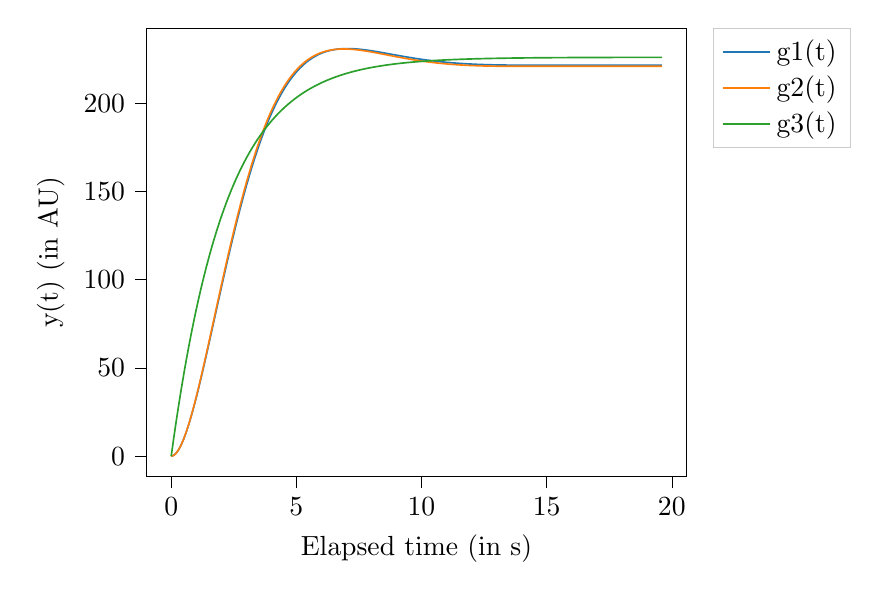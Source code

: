 % This file was created by tikzplotlib v0.9.5.
\begin{tikzpicture}

\definecolor{color0}{rgb}{0.122,0.467,0.706}
\definecolor{color1}{rgb}{1,0.498,0.055}
\definecolor{color2}{rgb}{0.173,0.627,0.173}

\begin{axis}[
legend cell align={left},
legend style={fill opacity=0.8, draw opacity=1, text opacity=1, at={(1.05,1)}, anchor=north west, draw=white!80!black},
tick align=outside,
tick pos=left,
x grid style={white!69.02!black},
xlabel={Elapsed time (in s)},
xmin=-0.98, xmax=20.58,
xtick style={color=black},
y grid style={white!69.02!black},
ylabel={y(t) (in AU)},
ymin=-11.544, ymax=242.43,
ytick style={color=black}
]
\addplot [semithick, color0]
table {%
0 0
0.101 0.445
0.201 1.725
0.302 3.762
0.402 6.482
0.503 9.812
0.603 13.687
0.704 18.044
0.804 22.822
0.905 27.966
1.005 33.423
1.106 39.145
1.206 45.085
1.307 51.2
1.407 57.452
1.508 63.803
1.608 70.22
1.709 76.671
1.809 83.129
1.91 89.567
2.01 95.961
2.111 102.29
2.211 108.535
2.312 114.678
2.412 120.705
2.513 126.602
2.613 132.356
2.714 137.958
2.814 143.399
2.915 148.672
3.015 153.771
3.116 158.691
3.216 163.428
3.317 167.979
3.417 172.344
3.518 176.521
3.618 180.51
3.719 184.312
3.819 187.929
3.92 191.363
4.021 194.615
4.121 197.69
4.222 200.59
4.322 203.32
4.423 205.884
4.523 208.286
4.624 210.531
4.724 212.625
4.825 214.571
4.925 216.376
5.026 218.044
5.126 219.581
5.227 220.993
5.327 222.285
5.428 223.463
5.528 224.531
5.629 225.496
5.729 226.362
5.83 227.134
5.93 227.819
6.031 228.421
6.131 228.944
6.232 229.395
6.332 229.776
6.433 230.094
6.533 230.351
6.634 230.554
6.734 230.704
6.835 230.807
6.935 230.867
7.036 230.886
7.136 230.869
7.237 230.818
7.337 230.736
7.438 230.628
7.538 230.495
7.639 230.34
7.739 230.165
7.84 229.974
7.941 229.768
8.041 229.549
8.142 229.32
8.242 229.082
8.343 228.837
8.443 228.586
8.544 228.331
8.644 228.073
8.745 227.814
8.845 227.554
8.946 227.295
9.046 227.038
9.147 226.783
9.247 226.532
9.348 226.284
9.448 226.041
9.549 225.803
9.649 225.571
9.75 225.345
9.85 225.125
9.951 224.912
10.051 224.705
10.152 224.506
10.252 224.313
10.353 224.129
10.453 223.951
10.554 223.781
10.654 223.619
10.755 223.464
10.855 223.316
10.956 223.175
11.056 223.042
11.157 222.916
11.257 222.796
11.358 222.684
11.458 222.578
11.559 222.478
11.659 222.385
11.76 222.298
11.861 222.216
11.961 222.141
12.062 222.07
12.162 222.005
12.263 221.945
12.363 221.89
12.464 221.839
12.564 221.792
12.665 221.75
12.765 221.712
12.866 221.677
12.966 221.646
13.067 221.618
13.167 221.593
13.268 221.572
13.368 221.553
13.469 221.536
13.569 221.522
13.67 221.51
13.77 221.5
13.871 221.492
13.971 221.492
14.072 221.492
14.172 221.492
14.273 221.492
14.373 221.492
14.474 221.492
14.574 221.492
14.675 221.492
14.775 221.492
14.876 221.492
14.976 221.492
15.077 221.492
15.177 221.492
15.278 221.492
15.378 221.492
15.479 221.492
15.579 221.492
15.68 221.492
15.781 221.492
15.881 221.492
15.982 221.492
16.082 221.492
16.183 221.492
16.283 221.492
16.384 221.492
16.484 221.492
16.585 221.492
16.685 221.492
16.786 221.492
16.886 221.492
16.987 221.492
17.087 221.492
17.188 221.492
17.288 221.492
17.389 221.492
17.489 221.492
17.59 221.492
17.69 221.492
17.791 221.492
17.891 221.492
17.992 221.492
18.092 221.492
18.193 221.492
18.293 221.492
18.394 221.492
18.494 221.492
18.595 221.492
18.695 221.492
18.796 221.492
18.896 221.492
18.997 221.492
19.097 221.492
19.198 221.492
19.298 221.492
19.399 221.492
19.499 221.492
19.6 221.492
};
\addlegendentry{g1(t)}
\addplot [semithick, color1]
table {%
0 0
0.101 0.43
0.201 1.711
0.302 3.765
0.402 6.516
0.503 9.889
0.603 13.818
0.704 18.238
0.804 23.086
0.905 28.307
1.005 33.847
1.106 39.654
1.206 45.683
1.307 51.889
1.407 58.231
1.508 64.673
1.608 71.179
1.709 77.718
1.809 84.26
1.91 90.778
2.01 97.249
2.111 103.65
2.211 109.963
2.312 116.168
2.412 122.251
2.513 128.198
2.613 133.997
2.714 139.637
2.814 145.11
2.915 150.409
3.015 155.526
3.116 160.459
3.216 165.202
3.317 169.754
3.417 174.114
3.518 178.279
3.618 182.252
3.719 186.032
3.819 189.621
3.92 193.023
4.021 196.238
4.121 199.272
4.222 202.127
4.322 204.809
4.423 207.32
4.523 209.667
4.624 211.854
4.724 213.887
4.825 215.77
4.925 217.51
5.026 219.112
5.126 220.581
5.227 221.924
5.327 223.146
5.428 224.253
5.528 225.251
5.629 226.144
5.729 226.94
5.83 227.642
5.93 228.257
6.031 228.79
6.131 229.245
6.232 229.628
6.332 229.944
6.433 230.197
6.533 230.391
6.634 230.532
6.734 230.623
6.835 230.668
6.935 230.671
7.036 230.636
7.136 230.567
7.237 230.466
7.337 230.336
7.438 230.182
7.538 230.005
7.639 229.808
7.739 229.595
7.84 229.366
7.941 229.125
8.041 228.873
8.142 228.613
8.242 228.346
8.343 228.074
8.443 227.799
8.544 227.521
8.644 227.243
8.745 226.965
8.845 226.688
8.946 226.414
9.046 226.143
9.147 225.876
9.247 225.614
9.348 225.358
9.448 225.108
9.549 224.864
9.649 224.627
9.75 224.398
9.85 224.175
9.951 223.961
10.051 223.755
10.152 223.557
10.252 223.367
10.353 223.185
10.453 223.011
10.554 222.846
10.654 222.689
10.755 222.539
10.855 222.398
10.956 222.265
11.056 222.139
11.157 222.021
11.257 221.91
11.358 221.806
11.458 221.71
11.559 221.62
11.659 221.536
11.76 221.459
11.861 221.387
11.961 221.322
12.062 221.261
12.162 221.207
12.263 221.157
12.363 221.112
12.464 221.071
12.564 221.035
12.665 221.003
12.765 220.975
12.866 220.95
12.966 220.929
13.067 220.911
13.167 220.896
13.268 220.884
13.368 220.875
13.469 220.867
13.569 220.862
13.67 220.859
13.77 220.858
13.871 220.859
13.971 220.859
14.072 220.859
14.172 220.859
14.273 220.859
14.373 220.859
14.474 220.859
14.574 220.859
14.675 220.859
14.775 220.859
14.876 220.859
14.976 220.859
15.077 220.859
15.177 220.859
15.278 220.859
15.378 220.859
15.479 220.859
15.579 220.859
15.68 220.859
15.781 220.859
15.881 220.859
15.982 220.859
16.082 220.859
16.183 220.859
16.283 220.859
16.384 220.859
16.484 220.859
16.585 220.859
16.685 220.859
16.786 220.859
16.886 220.859
16.987 220.859
17.087 220.859
17.188 220.859
17.288 220.859
17.389 220.859
17.489 220.859
17.59 220.859
17.69 220.859
17.791 220.859
17.891 220.859
17.992 220.859
18.092 220.859
18.193 220.859
18.293 220.859
18.394 220.859
18.494 220.859
18.595 220.859
18.695 220.859
18.796 220.859
18.896 220.859
18.997 220.859
19.097 220.859
19.198 220.859
19.298 220.859
19.399 220.859
19.499 220.859
19.6 220.859
};
\addlegendentry{g2(t)}
\addplot [semithick, color2]
table {%
0 0
0.101 10.17
0.201 19.882
0.302 29.157
0.402 38.014
0.503 46.473
0.603 54.552
0.704 62.266
0.804 69.634
0.905 76.669
1.005 83.388
1.106 89.805
1.206 95.933
1.307 101.785
1.407 107.374
1.508 112.711
1.608 117.808
1.709 122.676
1.809 127.324
1.91 131.764
2.01 136.003
2.111 140.052
2.211 143.918
2.312 147.611
2.412 151.137
2.513 154.504
2.613 157.72
2.714 160.792
2.814 163.725
2.915 166.526
3.015 169.201
3.116 171.755
3.216 174.195
3.317 176.524
3.417 178.749
3.518 180.874
3.618 182.903
3.719 184.841
3.819 186.692
3.92 188.459
4.021 190.147
4.121 191.759
4.222 193.298
4.322 194.768
4.423 196.172
4.523 197.512
4.624 198.793
4.724 200.015
4.825 201.183
4.925 202.298
5.026 203.363
5.126 204.38
5.227 205.351
5.327 206.279
5.428 207.164
5.528 208.01
5.629 208.818
5.729 209.59
5.83 210.326
5.93 211.03
6.031 211.702
6.131 212.343
6.232 212.956
6.332 213.541
6.433 214.1
6.533 214.634
6.634 215.144
6.734 215.631
6.835 216.095
6.935 216.539
7.036 216.963
7.136 217.368
7.237 217.755
7.337 218.124
7.438 218.477
7.538 218.813
7.639 219.135
7.739 219.442
7.84 219.735
7.941 220.015
8.041 220.283
8.142 220.538
8.242 220.782
8.343 221.015
8.443 221.238
8.544 221.45
8.644 221.653
8.745 221.847
8.845 222.032
8.946 222.209
9.046 222.378
9.147 222.539
9.247 222.693
9.348 222.84
9.448 222.98
9.549 223.114
9.649 223.242
9.75 223.364
9.85 223.481
9.951 223.593
10.051 223.699
10.152 223.801
10.252 223.898
10.353 223.991
10.453 224.079
10.554 224.164
10.654 224.245
10.755 224.322
10.855 224.396
10.956 224.466
11.056 224.533
11.157 224.597
11.257 224.659
11.358 224.717
11.458 224.773
11.559 224.826
11.659 224.877
11.76 224.926
11.861 224.972
11.961 225.017
12.062 225.059
12.162 225.1
12.263 225.138
12.363 225.175
12.464 225.211
12.564 225.244
12.665 225.276
12.765 225.307
12.866 225.336
12.966 225.364
13.067 225.391
13.167 225.417
13.268 225.441
13.368 225.464
13.469 225.487
13.569 225.508
13.67 225.528
13.77 225.548
13.871 225.566
13.971 225.584
14.072 225.601
14.172 225.617
14.273 225.632
14.373 225.647
14.474 225.661
14.574 225.674
14.675 225.687
14.775 225.699
14.876 225.711
14.976 225.722
15.077 225.733
15.177 225.743
15.278 225.753
15.378 225.762
15.479 225.771
15.579 225.779
15.68 225.787
15.781 225.795
15.881 225.802
15.982 225.81
16.082 225.816
16.183 225.823
16.283 225.829
16.384 225.835
16.484 225.84
16.585 225.846
16.685 225.851
16.786 225.856
16.886 225.86
16.987 225.865
17.087 225.869
17.188 225.873
17.288 225.877
17.389 225.88
17.489 225.884
17.59 225.887
17.69 225.891
17.791 225.894
17.891 225.897
17.992 225.899
18.092 225.902
18.193 225.905
18.293 225.907
18.394 225.909
18.494 225.912
18.595 225.914
18.695 225.916
18.796 225.918
18.896 225.92
18.997 225.921
19.097 225.923
19.198 225.925
19.298 225.926
19.399 225.928
19.499 225.929
19.6 225.93
};
\addlegendentry{g3(t)}
\end{axis}

\end{tikzpicture}
